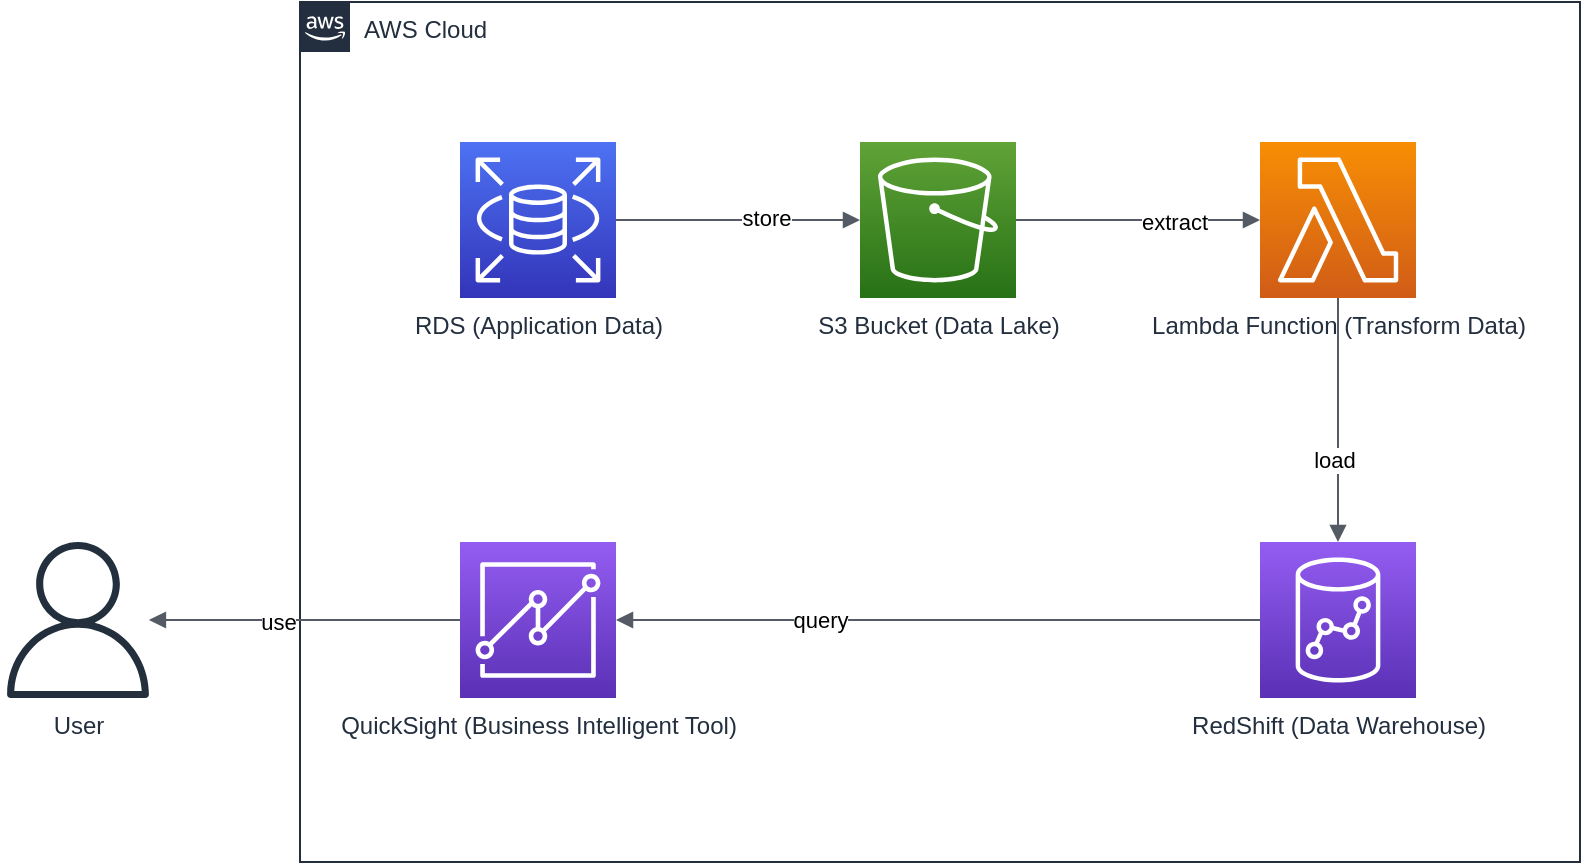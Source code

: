 <mxfile version="16.6.2" type="github">
  <diagram id="NrlLZgU8mrbhk9icfi3g" name="Page-1">
    <mxGraphModel dx="2254" dy="867" grid="0" gridSize="10" guides="1" tooltips="1" connect="1" arrows="1" fold="1" page="1" pageScale="1" pageWidth="827" pageHeight="1169" math="0" shadow="0">
      <root>
        <mxCell id="0" />
        <mxCell id="1" parent="0" />
        <mxCell id="0A7hg9QY-Xdx8Bf4Bj2G-1" value="AWS Cloud" style="points=[[0,0],[0.25,0],[0.5,0],[0.75,0],[1,0],[1,0.25],[1,0.5],[1,0.75],[1,1],[0.75,1],[0.5,1],[0.25,1],[0,1],[0,0.75],[0,0.5],[0,0.25]];outlineConnect=0;gradientColor=none;html=1;whiteSpace=wrap;fontSize=12;fontStyle=0;container=1;pointerEvents=0;collapsible=0;recursiveResize=0;shape=mxgraph.aws4.group;grIcon=mxgraph.aws4.group_aws_cloud_alt;strokeColor=#232F3E;fillColor=none;verticalAlign=top;align=left;spacingLeft=30;fontColor=#232F3E;dashed=0;" vertex="1" parent="1">
          <mxGeometry x="169" y="350" width="640" height="430" as="geometry" />
        </mxCell>
        <mxCell id="0A7hg9QY-Xdx8Bf4Bj2G-3" value="RedShift (Data Warehouse)" style="sketch=0;points=[[0,0,0],[0.25,0,0],[0.5,0,0],[0.75,0,0],[1,0,0],[0,1,0],[0.25,1,0],[0.5,1,0],[0.75,1,0],[1,1,0],[0,0.25,0],[0,0.5,0],[0,0.75,0],[1,0.25,0],[1,0.5,0],[1,0.75,0]];outlineConnect=0;fontColor=#232F3E;gradientColor=#945DF2;gradientDirection=north;fillColor=#5A30B5;strokeColor=#ffffff;dashed=0;verticalLabelPosition=bottom;verticalAlign=top;align=center;html=1;fontSize=12;fontStyle=0;aspect=fixed;shape=mxgraph.aws4.resourceIcon;resIcon=mxgraph.aws4.redshift;" vertex="1" parent="0A7hg9QY-Xdx8Bf4Bj2G-1">
          <mxGeometry x="480" y="270" width="78" height="78" as="geometry" />
        </mxCell>
        <mxCell id="0A7hg9QY-Xdx8Bf4Bj2G-19" value="RDS (Application Data)" style="sketch=0;points=[[0,0,0],[0.25,0,0],[0.5,0,0],[0.75,0,0],[1,0,0],[0,1,0],[0.25,1,0],[0.5,1,0],[0.75,1,0],[1,1,0],[0,0.25,0],[0,0.5,0],[0,0.75,0],[1,0.25,0],[1,0.5,0],[1,0.75,0]];outlineConnect=0;fontColor=#232F3E;gradientColor=#4D72F3;gradientDirection=north;fillColor=#3334B9;strokeColor=#ffffff;dashed=0;verticalLabelPosition=bottom;verticalAlign=top;align=center;html=1;fontSize=12;fontStyle=0;aspect=fixed;shape=mxgraph.aws4.resourceIcon;resIcon=mxgraph.aws4.rds;" vertex="1" parent="0A7hg9QY-Xdx8Bf4Bj2G-1">
          <mxGeometry x="80" y="70" width="78" height="78" as="geometry" />
        </mxCell>
        <mxCell id="0A7hg9QY-Xdx8Bf4Bj2G-38" value="QuickSight (Business Intelligent Tool)" style="sketch=0;points=[[0,0,0],[0.25,0,0],[0.5,0,0],[0.75,0,0],[1,0,0],[0,1,0],[0.25,1,0],[0.5,1,0],[0.75,1,0],[1,1,0],[0,0.25,0],[0,0.5,0],[0,0.75,0],[1,0.25,0],[1,0.5,0],[1,0.75,0]];outlineConnect=0;fontColor=#232F3E;gradientColor=#945DF2;gradientDirection=north;fillColor=#5A30B5;strokeColor=#ffffff;dashed=0;verticalLabelPosition=bottom;verticalAlign=top;align=center;html=1;fontSize=12;fontStyle=0;aspect=fixed;shape=mxgraph.aws4.resourceIcon;resIcon=mxgraph.aws4.quicksight;" vertex="1" parent="0A7hg9QY-Xdx8Bf4Bj2G-1">
          <mxGeometry x="80" y="270" width="78" height="78" as="geometry" />
        </mxCell>
        <mxCell id="0A7hg9QY-Xdx8Bf4Bj2G-44" value="S3 Bucket (Data Lake)" style="sketch=0;points=[[0,0,0],[0.25,0,0],[0.5,0,0],[0.75,0,0],[1,0,0],[0,1,0],[0.25,1,0],[0.5,1,0],[0.75,1,0],[1,1,0],[0,0.25,0],[0,0.5,0],[0,0.75,0],[1,0.25,0],[1,0.5,0],[1,0.75,0]];outlineConnect=0;fontColor=#232F3E;gradientColor=#60A337;gradientDirection=north;fillColor=#277116;strokeColor=#ffffff;dashed=0;verticalLabelPosition=bottom;verticalAlign=top;align=center;html=1;fontSize=12;fontStyle=0;aspect=fixed;shape=mxgraph.aws4.resourceIcon;resIcon=mxgraph.aws4.s3;" vertex="1" parent="0A7hg9QY-Xdx8Bf4Bj2G-1">
          <mxGeometry x="280" y="70" width="78" height="78" as="geometry" />
        </mxCell>
        <mxCell id="0A7hg9QY-Xdx8Bf4Bj2G-48" value="" style="edgeStyle=orthogonalEdgeStyle;html=1;endArrow=block;elbow=vertical;startArrow=none;endFill=1;strokeColor=#545B64;rounded=0;exitX=1;exitY=0.5;exitDx=0;exitDy=0;exitPerimeter=0;entryX=0;entryY=0.5;entryDx=0;entryDy=0;entryPerimeter=0;" edge="1" parent="0A7hg9QY-Xdx8Bf4Bj2G-1" source="0A7hg9QY-Xdx8Bf4Bj2G-19" target="0A7hg9QY-Xdx8Bf4Bj2G-44">
          <mxGeometry width="100" relative="1" as="geometry">
            <mxPoint x="190" y="360" as="sourcePoint" />
            <mxPoint x="290" y="360" as="targetPoint" />
          </mxGeometry>
        </mxCell>
        <mxCell id="0A7hg9QY-Xdx8Bf4Bj2G-49" value="store" style="edgeLabel;html=1;align=center;verticalAlign=middle;resizable=0;points=[];" vertex="1" connectable="0" parent="0A7hg9QY-Xdx8Bf4Bj2G-48">
          <mxGeometry x="0.225" y="1" relative="1" as="geometry">
            <mxPoint as="offset" />
          </mxGeometry>
        </mxCell>
        <mxCell id="0A7hg9QY-Xdx8Bf4Bj2G-50" value="Lambda Function (Transform Data)" style="sketch=0;points=[[0,0,0],[0.25,0,0],[0.5,0,0],[0.75,0,0],[1,0,0],[0,1,0],[0.25,1,0],[0.5,1,0],[0.75,1,0],[1,1,0],[0,0.25,0],[0,0.5,0],[0,0.75,0],[1,0.25,0],[1,0.5,0],[1,0.75,0]];outlineConnect=0;fontColor=#232F3E;gradientColor=#F78E04;gradientDirection=north;fillColor=#D05C17;strokeColor=#ffffff;dashed=0;verticalLabelPosition=bottom;verticalAlign=top;align=center;html=1;fontSize=12;fontStyle=0;aspect=fixed;shape=mxgraph.aws4.resourceIcon;resIcon=mxgraph.aws4.lambda;" vertex="1" parent="0A7hg9QY-Xdx8Bf4Bj2G-1">
          <mxGeometry x="480" y="70" width="78" height="78" as="geometry" />
        </mxCell>
        <mxCell id="0A7hg9QY-Xdx8Bf4Bj2G-51" value="" style="edgeStyle=orthogonalEdgeStyle;html=1;endArrow=block;elbow=vertical;startArrow=none;endFill=1;strokeColor=#545B64;rounded=0;exitX=1;exitY=0.5;exitDx=0;exitDy=0;exitPerimeter=0;entryX=0;entryY=0.5;entryDx=0;entryDy=0;entryPerimeter=0;" edge="1" parent="0A7hg9QY-Xdx8Bf4Bj2G-1" source="0A7hg9QY-Xdx8Bf4Bj2G-44" target="0A7hg9QY-Xdx8Bf4Bj2G-50">
          <mxGeometry width="100" relative="1" as="geometry">
            <mxPoint x="380" y="210" as="sourcePoint" />
            <mxPoint x="480" y="200" as="targetPoint" />
          </mxGeometry>
        </mxCell>
        <mxCell id="0A7hg9QY-Xdx8Bf4Bj2G-53" value="extract" style="edgeLabel;html=1;align=center;verticalAlign=middle;resizable=0;points=[];" vertex="1" connectable="0" parent="0A7hg9QY-Xdx8Bf4Bj2G-51">
          <mxGeometry x="0.298" y="-1" relative="1" as="geometry">
            <mxPoint as="offset" />
          </mxGeometry>
        </mxCell>
        <mxCell id="0A7hg9QY-Xdx8Bf4Bj2G-54" value="" style="edgeStyle=orthogonalEdgeStyle;html=1;endArrow=block;elbow=vertical;startArrow=none;endFill=1;strokeColor=#545B64;rounded=0;exitX=0.5;exitY=1;exitDx=0;exitDy=0;exitPerimeter=0;entryX=0.5;entryY=0;entryDx=0;entryDy=0;entryPerimeter=0;" edge="1" parent="0A7hg9QY-Xdx8Bf4Bj2G-1" source="0A7hg9QY-Xdx8Bf4Bj2G-50" target="0A7hg9QY-Xdx8Bf4Bj2G-3">
          <mxGeometry width="100" relative="1" as="geometry">
            <mxPoint x="190" y="360" as="sourcePoint" />
            <mxPoint x="290" y="360" as="targetPoint" />
          </mxGeometry>
        </mxCell>
        <mxCell id="0A7hg9QY-Xdx8Bf4Bj2G-55" value="load" style="edgeLabel;html=1;align=center;verticalAlign=middle;resizable=0;points=[];" vertex="1" connectable="0" parent="0A7hg9QY-Xdx8Bf4Bj2G-54">
          <mxGeometry x="0.325" y="-2" relative="1" as="geometry">
            <mxPoint as="offset" />
          </mxGeometry>
        </mxCell>
        <mxCell id="0A7hg9QY-Xdx8Bf4Bj2G-58" value="" style="edgeStyle=orthogonalEdgeStyle;html=1;endArrow=none;elbow=vertical;startArrow=block;startFill=1;strokeColor=#545B64;rounded=0;entryX=0;entryY=0.5;entryDx=0;entryDy=0;entryPerimeter=0;exitX=1;exitY=0.5;exitDx=0;exitDy=0;exitPerimeter=0;" edge="1" parent="0A7hg9QY-Xdx8Bf4Bj2G-1" source="0A7hg9QY-Xdx8Bf4Bj2G-38" target="0A7hg9QY-Xdx8Bf4Bj2G-3">
          <mxGeometry width="100" relative="1" as="geometry">
            <mxPoint x="190" y="360" as="sourcePoint" />
            <mxPoint x="290" y="360" as="targetPoint" />
          </mxGeometry>
        </mxCell>
        <mxCell id="0A7hg9QY-Xdx8Bf4Bj2G-59" value="query" style="edgeLabel;html=1;align=center;verticalAlign=middle;resizable=0;points=[];" vertex="1" connectable="0" parent="0A7hg9QY-Xdx8Bf4Bj2G-58">
          <mxGeometry x="-0.371" relative="1" as="geometry">
            <mxPoint as="offset" />
          </mxGeometry>
        </mxCell>
        <mxCell id="0A7hg9QY-Xdx8Bf4Bj2G-26" value="User" style="sketch=0;outlineConnect=0;fontColor=#232F3E;gradientColor=none;fillColor=#232F3D;strokeColor=none;dashed=0;verticalLabelPosition=bottom;verticalAlign=top;align=center;html=1;fontSize=12;fontStyle=0;aspect=fixed;pointerEvents=1;shape=mxgraph.aws4.user;" vertex="1" parent="1">
          <mxGeometry x="19" y="620" width="78" height="78" as="geometry" />
        </mxCell>
        <mxCell id="0A7hg9QY-Xdx8Bf4Bj2G-56" value="" style="edgeStyle=orthogonalEdgeStyle;html=1;endArrow=none;elbow=vertical;startArrow=block;startFill=1;endFill=0;strokeColor=#545B64;rounded=0;entryX=0;entryY=0.5;entryDx=0;entryDy=0;entryPerimeter=0;" edge="1" parent="1" source="0A7hg9QY-Xdx8Bf4Bj2G-26" target="0A7hg9QY-Xdx8Bf4Bj2G-38">
          <mxGeometry width="100" relative="1" as="geometry">
            <mxPoint x="359" y="710" as="sourcePoint" />
            <mxPoint x="459" y="710" as="targetPoint" />
          </mxGeometry>
        </mxCell>
        <mxCell id="0A7hg9QY-Xdx8Bf4Bj2G-60" value="use" style="edgeLabel;html=1;align=center;verticalAlign=middle;resizable=0;points=[];" vertex="1" connectable="0" parent="0A7hg9QY-Xdx8Bf4Bj2G-56">
          <mxGeometry x="-0.168" y="-1" relative="1" as="geometry">
            <mxPoint as="offset" />
          </mxGeometry>
        </mxCell>
      </root>
    </mxGraphModel>
  </diagram>
</mxfile>

